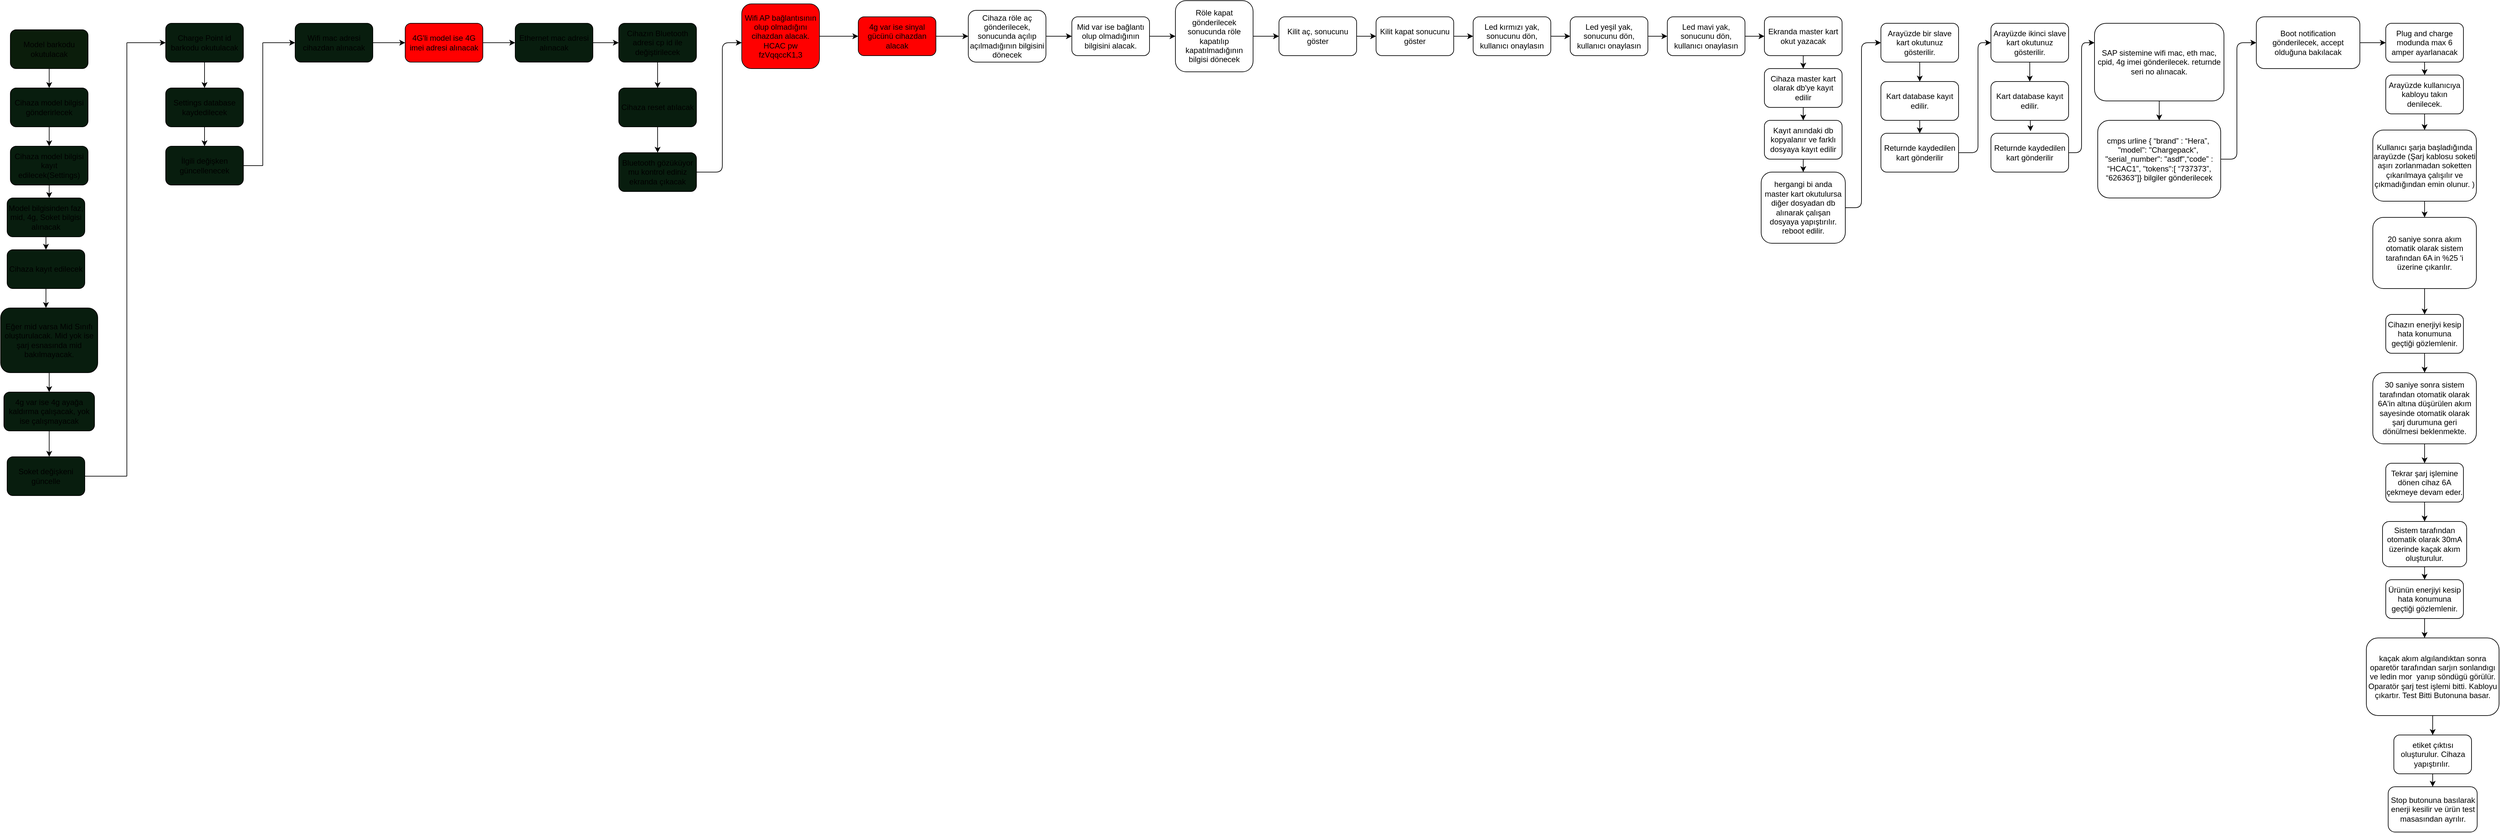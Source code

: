 <mxfile>
    <diagram id="w_6E7Ul9n7j62YZ0FRHE" name="Page-1">
        <mxGraphModel dx="487" dy="1536" grid="1" gridSize="10" guides="1" tooltips="1" connect="1" arrows="1" fold="1" page="1" pageScale="1" pageWidth="850" pageHeight="1100" math="0" shadow="0">
            <root>
                <mxCell id="0"/>
                <mxCell id="1" parent="0"/>
                <mxCell id="10" style="edgeStyle=none;html=1;" parent="1" source="3" edge="1">
                    <mxGeometry relative="1" as="geometry">
                        <mxPoint x="120" y="70.0" as="targetPoint"/>
                    </mxGeometry>
                </mxCell>
                <mxCell id="3" value="Model barkodu okutulacak" style="rounded=1;whiteSpace=wrap;html=1;fillColor=#0B1D0B;" parent="1" vertex="1">
                    <mxGeometry x="60" y="-20" width="120" height="60" as="geometry"/>
                </mxCell>
                <mxCell id="12" style="edgeStyle=none;html=1;" parent="1" source="4" edge="1">
                    <mxGeometry relative="1" as="geometry">
                        <mxPoint x="120" y="240.0" as="targetPoint"/>
                    </mxGeometry>
                </mxCell>
                <mxCell id="4" value="Cihaza model bilgisi kayıt edilecek(Settings)" style="rounded=1;whiteSpace=wrap;html=1;fillColor=#081D0E;" parent="1" vertex="1">
                    <mxGeometry x="60" y="160" width="120" height="60" as="geometry"/>
                </mxCell>
                <mxCell id="11" style="edgeStyle=none;html=1;" parent="1" source="5" edge="1">
                    <mxGeometry relative="1" as="geometry">
                        <mxPoint x="120" y="160.0" as="targetPoint"/>
                    </mxGeometry>
                </mxCell>
                <mxCell id="5" value="Cihaza model bilgisi gönderirlecek" style="rounded=1;whiteSpace=wrap;html=1;fillColor=#081D0E;" parent="1" vertex="1">
                    <mxGeometry x="60" y="70" width="120" height="60" as="geometry"/>
                </mxCell>
                <mxCell id="13" style="edgeStyle=none;html=1;" parent="1" source="6" edge="1">
                    <mxGeometry relative="1" as="geometry">
                        <mxPoint x="115" y="320" as="targetPoint"/>
                    </mxGeometry>
                </mxCell>
                <mxCell id="6" value="Model bilgisinden faz, mid, 4g, Soket bilgisi alınacak" style="rounded=1;whiteSpace=wrap;html=1;fillColor=#081D0E;" parent="1" vertex="1">
                    <mxGeometry x="55" y="240" width="120" height="60" as="geometry"/>
                </mxCell>
                <mxCell id="14" style="edgeStyle=none;html=1;" parent="1" source="7" edge="1">
                    <mxGeometry relative="1" as="geometry">
                        <mxPoint x="115" y="410" as="targetPoint"/>
                    </mxGeometry>
                </mxCell>
                <mxCell id="7" value="Cihaza kayıt edilecek" style="rounded=1;whiteSpace=wrap;html=1;fillColor=#081D0E;" parent="1" vertex="1">
                    <mxGeometry x="55" y="320" width="120" height="60" as="geometry"/>
                </mxCell>
                <mxCell id="15" style="edgeStyle=none;html=1;" parent="1" source="8" edge="1">
                    <mxGeometry relative="1" as="geometry">
                        <mxPoint x="120" y="540" as="targetPoint"/>
                    </mxGeometry>
                </mxCell>
                <mxCell id="8" value="Eğer mid varsa Mid Sınıfı oluşturulacak. Mid yok ise şarj esnasında mid bakılmayacak." style="rounded=1;whiteSpace=wrap;html=1;fillColor=#081D0E;" parent="1" vertex="1">
                    <mxGeometry x="45" y="410" width="150" height="100" as="geometry"/>
                </mxCell>
                <mxCell id="19" style="edgeStyle=none;html=1;" parent="1" source="16" edge="1">
                    <mxGeometry relative="1" as="geometry">
                        <mxPoint x="120" y="640" as="targetPoint"/>
                    </mxGeometry>
                </mxCell>
                <mxCell id="16" value="4g var ise 4g ayağa kaldırma çalışacak, yok ise çalışmayacak" style="rounded=1;whiteSpace=wrap;html=1;fillColor=#081D0E;" parent="1" vertex="1">
                    <mxGeometry x="50" y="540" width="140" height="60" as="geometry"/>
                </mxCell>
                <mxCell id="17" value="Soket değişkeni güncelle" style="rounded=1;whiteSpace=wrap;html=1;fillColor=#081D0E;" parent="1" vertex="1">
                    <mxGeometry x="55" y="640" width="120" height="60" as="geometry"/>
                </mxCell>
                <mxCell id="20" value="" style="endArrow=none;html=1;" parent="1" edge="1">
                    <mxGeometry width="50" height="50" relative="1" as="geometry">
                        <mxPoint x="175" y="670" as="sourcePoint"/>
                        <mxPoint x="240" y="670" as="targetPoint"/>
                    </mxGeometry>
                </mxCell>
                <mxCell id="21" value="" style="endArrow=none;html=1;" parent="1" edge="1">
                    <mxGeometry width="50" height="50" relative="1" as="geometry">
                        <mxPoint x="240" y="670" as="sourcePoint"/>
                        <mxPoint x="240" as="targetPoint"/>
                    </mxGeometry>
                </mxCell>
                <mxCell id="22" value="" style="endArrow=classic;html=1;" parent="1" edge="1">
                    <mxGeometry width="50" height="50" relative="1" as="geometry">
                        <mxPoint x="240" as="sourcePoint"/>
                        <mxPoint x="300" as="targetPoint"/>
                    </mxGeometry>
                </mxCell>
                <mxCell id="24" style="edgeStyle=none;html=1;" parent="1" source="23" edge="1">
                    <mxGeometry relative="1" as="geometry">
                        <mxPoint x="360" y="70.0" as="targetPoint"/>
                    </mxGeometry>
                </mxCell>
                <mxCell id="23" value="Charge Point id barkodu okutulacak" style="rounded=1;whiteSpace=wrap;html=1;fillColor=#081D0E;" parent="1" vertex="1">
                    <mxGeometry x="300" y="-30" width="120" height="60" as="geometry"/>
                </mxCell>
                <mxCell id="26" style="edgeStyle=none;html=1;" parent="1" source="25" edge="1">
                    <mxGeometry relative="1" as="geometry">
                        <mxPoint x="360" y="160.0" as="targetPoint"/>
                    </mxGeometry>
                </mxCell>
                <mxCell id="25" value="Settings database kaydedilecek" style="rounded=1;whiteSpace=wrap;html=1;fillColor=#081D0E;" parent="1" vertex="1">
                    <mxGeometry x="300" y="70" width="120" height="60" as="geometry"/>
                </mxCell>
                <mxCell id="27" value="İlgili değişken güncellenecek" style="rounded=1;whiteSpace=wrap;html=1;fillColor=#081D0E;" parent="1" vertex="1">
                    <mxGeometry x="300" y="160" width="120" height="60" as="geometry"/>
                </mxCell>
                <mxCell id="28" value="" style="endArrow=none;html=1;" parent="1" edge="1">
                    <mxGeometry width="50" height="50" relative="1" as="geometry">
                        <mxPoint x="420" y="190" as="sourcePoint"/>
                        <mxPoint x="450" y="190" as="targetPoint"/>
                    </mxGeometry>
                </mxCell>
                <mxCell id="29" value="" style="endArrow=none;html=1;" parent="1" edge="1">
                    <mxGeometry width="50" height="50" relative="1" as="geometry">
                        <mxPoint x="450" y="190" as="sourcePoint"/>
                        <mxPoint x="450" as="targetPoint"/>
                    </mxGeometry>
                </mxCell>
                <mxCell id="30" value="" style="endArrow=classic;html=1;" parent="1" edge="1">
                    <mxGeometry width="50" height="50" relative="1" as="geometry">
                        <mxPoint x="450" as="sourcePoint"/>
                        <mxPoint x="500" as="targetPoint"/>
                    </mxGeometry>
                </mxCell>
                <mxCell id="32" style="edgeStyle=none;html=1;" parent="1" source="31" edge="1">
                    <mxGeometry relative="1" as="geometry">
                        <mxPoint x="670" as="targetPoint"/>
                    </mxGeometry>
                </mxCell>
                <mxCell id="31" value="Wifi mac adresi cihazdan alınacak" style="rounded=1;whiteSpace=wrap;html=1;fillColor=#081D0E;" parent="1" vertex="1">
                    <mxGeometry x="500" y="-30" width="120" height="60" as="geometry"/>
                </mxCell>
                <mxCell id="34" style="edgeStyle=none;html=1;" parent="1" source="33" edge="1">
                    <mxGeometry relative="1" as="geometry">
                        <mxPoint x="840.0" as="targetPoint"/>
                    </mxGeometry>
                </mxCell>
                <mxCell id="33" value="4G'li model ise 4G imei adresi alınacak" style="rounded=1;whiteSpace=wrap;html=1;fillColor=#FF0000;" parent="1" vertex="1">
                    <mxGeometry x="670" y="-30" width="120" height="60" as="geometry"/>
                </mxCell>
                <mxCell id="36" style="edgeStyle=none;html=1;" parent="1" source="35" edge="1">
                    <mxGeometry relative="1" as="geometry">
                        <mxPoint x="1000.0" as="targetPoint"/>
                    </mxGeometry>
                </mxCell>
                <mxCell id="35" value="Ethernet mac adresi alınacak" style="rounded=1;whiteSpace=wrap;html=1;fillColor=#081D0E;" parent="1" vertex="1">
                    <mxGeometry x="840" y="-30" width="120" height="60" as="geometry"/>
                </mxCell>
                <mxCell id="38" style="edgeStyle=none;html=1;" parent="1" source="37" edge="1">
                    <mxGeometry relative="1" as="geometry">
                        <mxPoint x="1060.0" y="70" as="targetPoint"/>
                    </mxGeometry>
                </mxCell>
                <mxCell id="37" value="Cihazın Bluetooth adresi cp id ile değiştirilecek" style="rounded=1;whiteSpace=wrap;html=1;fillColor=#081D0E;" parent="1" vertex="1">
                    <mxGeometry x="1000" y="-30" width="120" height="60" as="geometry"/>
                </mxCell>
                <mxCell id="40" style="edgeStyle=none;html=1;" parent="1" source="39" edge="1">
                    <mxGeometry relative="1" as="geometry">
                        <mxPoint x="1060.0" y="170" as="targetPoint"/>
                    </mxGeometry>
                </mxCell>
                <mxCell id="39" value="Cihaza reset atılacak" style="rounded=1;whiteSpace=wrap;html=1;fillColor=#081D0E;" parent="1" vertex="1">
                    <mxGeometry x="1000" y="70" width="120" height="60" as="geometry"/>
                </mxCell>
                <mxCell id="42" style="edgeStyle=none;html=1;" parent="1" source="41" edge="1">
                    <mxGeometry relative="1" as="geometry">
                        <mxPoint x="1190" as="targetPoint"/>
                        <Array as="points">
                            <mxPoint x="1160" y="200"/>
                            <mxPoint x="1160"/>
                        </Array>
                    </mxGeometry>
                </mxCell>
                <mxCell id="41" value="Bluetooth gözüküyor mu kontrol ediniz ekranda çıkacak" style="rounded=1;whiteSpace=wrap;html=1;fillColor=#081D0E;" parent="1" vertex="1">
                    <mxGeometry x="1000" y="170" width="120" height="60" as="geometry"/>
                </mxCell>
                <mxCell id="44" style="edgeStyle=none;html=1;" parent="1" source="43" target="45" edge="1">
                    <mxGeometry relative="1" as="geometry">
                        <mxPoint x="1360" y="-10" as="targetPoint"/>
                    </mxGeometry>
                </mxCell>
                <mxCell id="43" value="Wifi AP bağlantısının olup olmadığını cihazdan alacak.&lt;br&gt;HCAC pw fzVqqccK1,3" style="rounded=1;whiteSpace=wrap;html=1;fillColor=#FF0000;" parent="1" vertex="1">
                    <mxGeometry x="1190" y="-60" width="120" height="100" as="geometry"/>
                </mxCell>
                <mxCell id="46" style="edgeStyle=none;html=1;" parent="1" source="45" target="47" edge="1">
                    <mxGeometry relative="1" as="geometry">
                        <mxPoint x="1540" y="-10" as="targetPoint"/>
                    </mxGeometry>
                </mxCell>
                <mxCell id="45" value="4g var ise sinyal gücünü cihazdan alacak" style="rounded=1;whiteSpace=wrap;html=1;fillColor=#FF0000;" parent="1" vertex="1">
                    <mxGeometry x="1370" y="-40" width="120" height="60" as="geometry"/>
                </mxCell>
                <mxCell id="48" style="edgeStyle=none;html=1;" parent="1" source="47" target="49" edge="1">
                    <mxGeometry relative="1" as="geometry">
                        <mxPoint x="1700" y="-10" as="targetPoint"/>
                    </mxGeometry>
                </mxCell>
                <mxCell id="47" value="Cihaza röle aç gönderilecek, sonucunda açılıp açılmadığının bilgisini dönecek" style="rounded=1;whiteSpace=wrap;html=1;" parent="1" vertex="1">
                    <mxGeometry x="1540" y="-50" width="120" height="80" as="geometry"/>
                </mxCell>
                <mxCell id="50" style="edgeStyle=none;html=1;" parent="1" source="49" target="51" edge="1">
                    <mxGeometry relative="1" as="geometry">
                        <mxPoint x="1860" y="-10" as="targetPoint"/>
                    </mxGeometry>
                </mxCell>
                <mxCell id="49" value="Mid var ise bağlantı olup olmadığının bilgisini alacak." style="rounded=1;whiteSpace=wrap;html=1;" parent="1" vertex="1">
                    <mxGeometry x="1700" y="-40" width="120" height="60" as="geometry"/>
                </mxCell>
                <mxCell id="52" style="edgeStyle=none;html=1;" parent="1" source="51" target="53" edge="1">
                    <mxGeometry relative="1" as="geometry">
                        <mxPoint x="2020" y="-10" as="targetPoint"/>
                    </mxGeometry>
                </mxCell>
                <mxCell id="51" value="Röle kapat gönderilecek sonucunda röle kapatılıp kapatılmadığının bilgisi dönecek" style="rounded=1;whiteSpace=wrap;html=1;" parent="1" vertex="1">
                    <mxGeometry x="1860" y="-65" width="120" height="110" as="geometry"/>
                </mxCell>
                <mxCell id="54" style="edgeStyle=none;html=1;" parent="1" source="53" target="55" edge="1">
                    <mxGeometry relative="1" as="geometry">
                        <mxPoint x="2180" y="-10" as="targetPoint"/>
                    </mxGeometry>
                </mxCell>
                <mxCell id="53" value="Kilit aç, sonucunu göster" style="rounded=1;whiteSpace=wrap;html=1;" parent="1" vertex="1">
                    <mxGeometry x="2020" y="-40" width="120" height="60" as="geometry"/>
                </mxCell>
                <mxCell id="59" style="edgeStyle=none;html=1;entryX=0;entryY=0.5;entryDx=0;entryDy=0;" parent="1" source="55" target="56" edge="1">
                    <mxGeometry relative="1" as="geometry"/>
                </mxCell>
                <mxCell id="55" value="Kilit kapat sonucunu göster" style="rounded=1;whiteSpace=wrap;html=1;" parent="1" vertex="1">
                    <mxGeometry x="2170" y="-40" width="120" height="60" as="geometry"/>
                </mxCell>
                <mxCell id="60" style="edgeStyle=none;html=1;entryX=0;entryY=0.5;entryDx=0;entryDy=0;" parent="1" source="56" target="57" edge="1">
                    <mxGeometry relative="1" as="geometry"/>
                </mxCell>
                <mxCell id="56" value="Led kırmızı yak, sonucunu dön, kullanıcı onaylasın" style="rounded=1;whiteSpace=wrap;html=1;" parent="1" vertex="1">
                    <mxGeometry x="2320" y="-40" width="120" height="60" as="geometry"/>
                </mxCell>
                <mxCell id="61" style="edgeStyle=none;html=1;entryX=0;entryY=0.5;entryDx=0;entryDy=0;" parent="1" source="57" target="58" edge="1">
                    <mxGeometry relative="1" as="geometry"/>
                </mxCell>
                <mxCell id="57" value="Led yeşil yak, sonucunu dön, kullanıcı onaylasın" style="rounded=1;whiteSpace=wrap;html=1;" parent="1" vertex="1">
                    <mxGeometry x="2470" y="-40" width="120" height="60" as="geometry"/>
                </mxCell>
                <mxCell id="63" style="edgeStyle=none;html=1;entryX=0;entryY=0.5;entryDx=0;entryDy=0;" parent="1" source="58" target="62" edge="1">
                    <mxGeometry relative="1" as="geometry"/>
                </mxCell>
                <mxCell id="58" value="Led mavi yak, sonucunu dön, kullanıcı onaylasın" style="rounded=1;whiteSpace=wrap;html=1;" parent="1" vertex="1">
                    <mxGeometry x="2620" y="-40" width="120" height="60" as="geometry"/>
                </mxCell>
                <mxCell id="65" style="edgeStyle=none;html=1;" parent="1" source="62" target="66" edge="1">
                    <mxGeometry relative="1" as="geometry">
                        <mxPoint x="2830" y="40" as="targetPoint"/>
                    </mxGeometry>
                </mxCell>
                <mxCell id="62" value="Ekranda master kart okut yazacak" style="rounded=1;whiteSpace=wrap;html=1;" parent="1" vertex="1">
                    <mxGeometry x="2770" y="-40" width="120" height="60" as="geometry"/>
                </mxCell>
                <mxCell id="67" style="edgeStyle=none;html=1;" parent="1" source="66" edge="1">
                    <mxGeometry relative="1" as="geometry">
                        <mxPoint x="2830" y="120" as="targetPoint"/>
                    </mxGeometry>
                </mxCell>
                <mxCell id="66" value="Cihaza master kart olarak db'ye kayıt edilir" style="rounded=1;whiteSpace=wrap;html=1;" parent="1" vertex="1">
                    <mxGeometry x="2770" y="40" width="120" height="60" as="geometry"/>
                </mxCell>
                <mxCell id="69" style="edgeStyle=none;html=1;" parent="1" source="68" target="70" edge="1">
                    <mxGeometry relative="1" as="geometry">
                        <mxPoint x="2830" y="200" as="targetPoint"/>
                    </mxGeometry>
                </mxCell>
                <mxCell id="68" value="Kayıt anındaki db kopyalanır ve farklı dosyaya kayıt edilir" style="rounded=1;whiteSpace=wrap;html=1;" parent="1" vertex="1">
                    <mxGeometry x="2770" y="120" width="120" height="60" as="geometry"/>
                </mxCell>
                <mxCell id="71" style="edgeStyle=none;html=1;" parent="1" source="70" edge="1">
                    <mxGeometry relative="1" as="geometry">
                        <mxPoint x="2950" as="targetPoint"/>
                        <Array as="points">
                            <mxPoint x="2920" y="255"/>
                            <mxPoint x="2920"/>
                        </Array>
                    </mxGeometry>
                </mxCell>
                <mxCell id="70" value="hergangi bi anda master kart okutulursa diğer dosyadan db alınarak çalışan dosyaya yapıştırılır. reboot edilir." style="rounded=1;whiteSpace=wrap;html=1;" parent="1" vertex="1">
                    <mxGeometry x="2765" y="200" width="130" height="110" as="geometry"/>
                </mxCell>
                <mxCell id="73" style="edgeStyle=none;html=1;" parent="1" source="72" edge="1">
                    <mxGeometry relative="1" as="geometry">
                        <mxPoint x="3010" y="60" as="targetPoint"/>
                    </mxGeometry>
                </mxCell>
                <mxCell id="72" value="Arayüzde bir slave kart okutunuz gösterilir." style="rounded=1;whiteSpace=wrap;html=1;" parent="1" vertex="1">
                    <mxGeometry x="2950" y="-30" width="120" height="60" as="geometry"/>
                </mxCell>
                <mxCell id="80" style="edgeStyle=none;html=1;entryX=0.5;entryY=0;entryDx=0;entryDy=0;" parent="1" source="74" target="75" edge="1">
                    <mxGeometry relative="1" as="geometry"/>
                </mxCell>
                <mxCell id="74" value="Kart database kayıt edilir." style="rounded=1;whiteSpace=wrap;html=1;" parent="1" vertex="1">
                    <mxGeometry x="2950" y="60" width="120" height="60" as="geometry"/>
                </mxCell>
                <mxCell id="76" style="edgeStyle=none;html=1;" parent="1" source="75" edge="1">
                    <mxGeometry relative="1" as="geometry">
                        <mxPoint x="3120" as="targetPoint"/>
                        <Array as="points">
                            <mxPoint x="3100" y="170"/>
                            <mxPoint x="3100"/>
                        </Array>
                    </mxGeometry>
                </mxCell>
                <mxCell id="75" value="Returnde kaydedilen kart gönderilir" style="rounded=1;whiteSpace=wrap;html=1;" parent="1" vertex="1">
                    <mxGeometry x="2950" y="140" width="120" height="60" as="geometry"/>
                </mxCell>
                <mxCell id="81" style="edgeStyle=none;html=1;entryX=0.5;entryY=0;entryDx=0;entryDy=0;" parent="1" source="77" target="78" edge="1">
                    <mxGeometry relative="1" as="geometry"/>
                </mxCell>
                <mxCell id="77" value="Arayüzde ikinci slave kart okutunuz gösterilir." style="rounded=1;whiteSpace=wrap;html=1;" parent="1" vertex="1">
                    <mxGeometry x="3120" y="-30" width="120" height="60" as="geometry"/>
                </mxCell>
                <mxCell id="82" style="edgeStyle=none;html=1;entryX=0.51;entryY=-0.055;entryDx=0;entryDy=0;entryPerimeter=0;" parent="1" source="78" target="79" edge="1">
                    <mxGeometry relative="1" as="geometry"/>
                </mxCell>
                <mxCell id="78" value="Kart database kayıt edilir." style="rounded=1;whiteSpace=wrap;html=1;" parent="1" vertex="1">
                    <mxGeometry x="3120" y="60" width="120" height="60" as="geometry"/>
                </mxCell>
                <mxCell id="84" style="edgeStyle=none;html=1;" parent="1" source="79" edge="1">
                    <mxGeometry relative="1" as="geometry">
                        <mxPoint x="3280" as="targetPoint"/>
                        <Array as="points">
                            <mxPoint x="3260" y="170"/>
                            <mxPoint x="3260"/>
                        </Array>
                    </mxGeometry>
                </mxCell>
                <mxCell id="79" value="Returnde kaydedilen kart gönderilir" style="rounded=1;whiteSpace=wrap;html=1;" parent="1" vertex="1">
                    <mxGeometry x="3120" y="140" width="120" height="60" as="geometry"/>
                </mxCell>
                <mxCell id="86" style="edgeStyle=none;html=1;" parent="1" source="85" target="87" edge="1">
                    <mxGeometry relative="1" as="geometry">
                        <mxPoint x="3380" y="130" as="targetPoint"/>
                    </mxGeometry>
                </mxCell>
                <mxCell id="85" value="SAP sistemine wifi mac, eth mac, cpid, 4g imei gönderilecek. returnde seri no alınacak." style="rounded=1;whiteSpace=wrap;html=1;" parent="1" vertex="1">
                    <mxGeometry x="3280" y="-30" width="200" height="120" as="geometry"/>
                </mxCell>
                <mxCell id="88" style="edgeStyle=none;html=1;" parent="1" source="87" edge="1">
                    <mxGeometry relative="1" as="geometry">
                        <mxPoint x="3530" as="targetPoint"/>
                        <Array as="points">
                            <mxPoint x="3500" y="180"/>
                            <mxPoint x="3500"/>
                        </Array>
                    </mxGeometry>
                </mxCell>
                <mxCell id="87" value="cmps urline&amp;nbsp;{ “brand” : “Hera”,&amp;nbsp; &quot;model&quot;: &quot;Chargepack“,&amp;nbsp; &quot;serial_number&quot;: &quot;asdf&quot;,“code” : “HCAC1”, &quot;tokens&quot;:[ “737373”, “626363”]} bilgiler gönderilecek" style="rounded=1;whiteSpace=wrap;html=1;" parent="1" vertex="1">
                    <mxGeometry x="3285" y="120" width="190" height="120" as="geometry"/>
                </mxCell>
                <mxCell id="90" style="edgeStyle=none;html=1;" parent="1" source="89" target="91" edge="1">
                    <mxGeometry relative="1" as="geometry">
                        <mxPoint x="3720" as="targetPoint"/>
                    </mxGeometry>
                </mxCell>
                <mxCell id="89" value="Boot notification gönderilecek, accept olduğuna bakılacak" style="rounded=1;whiteSpace=wrap;html=1;" parent="1" vertex="1">
                    <mxGeometry x="3530" y="-40" width="160" height="80" as="geometry"/>
                </mxCell>
                <mxCell id="92" style="edgeStyle=none;html=1;" parent="1" source="91" target="93" edge="1">
                    <mxGeometry relative="1" as="geometry">
                        <mxPoint x="3790" y="60" as="targetPoint"/>
                    </mxGeometry>
                </mxCell>
                <mxCell id="91" value="Plug and charge modunda max 6 amper ayarlanacak" style="rounded=1;whiteSpace=wrap;html=1;" parent="1" vertex="1">
                    <mxGeometry x="3730" y="-30" width="120" height="60" as="geometry"/>
                </mxCell>
                <mxCell id="94" style="edgeStyle=none;html=1;" parent="1" source="93" target="95" edge="1">
                    <mxGeometry relative="1" as="geometry">
                        <mxPoint x="3790" y="140" as="targetPoint"/>
                    </mxGeometry>
                </mxCell>
                <mxCell id="93" value="Arayüzde kullanıcıya kabloyu takın denilecek." style="rounded=1;whiteSpace=wrap;html=1;" parent="1" vertex="1">
                    <mxGeometry x="3730" y="50" width="120" height="60" as="geometry"/>
                </mxCell>
                <mxCell id="96" style="edgeStyle=none;html=1;" parent="1" source="95" edge="1">
                    <mxGeometry relative="1" as="geometry">
                        <mxPoint x="3790" y="270" as="targetPoint"/>
                    </mxGeometry>
                </mxCell>
                <mxCell id="95" value="Kullanıcı şarja başladığında arayüzde (Şarj kablosu soketi aşırı zorlanmadan soketten çıkarılmaya çalışılır ve çıkmadığından emin olunur. )&lt;br&gt;" style="rounded=1;whiteSpace=wrap;html=1;" parent="1" vertex="1">
                    <mxGeometry x="3710" y="135" width="160" height="110" as="geometry"/>
                </mxCell>
                <mxCell id="98" style="edgeStyle=none;html=1;" parent="1" source="97" edge="1">
                    <mxGeometry relative="1" as="geometry">
                        <mxPoint x="3790" y="420" as="targetPoint"/>
                    </mxGeometry>
                </mxCell>
                <mxCell id="97" value="20 saniye sonra akım otomatik olarak sistem tarafından 6A in %25 'i üzerine çıkarılır." style="rounded=1;whiteSpace=wrap;html=1;" parent="1" vertex="1">
                    <mxGeometry x="3710" y="270" width="160" height="110" as="geometry"/>
                </mxCell>
                <mxCell id="100" style="edgeStyle=none;html=1;" parent="1" source="99" target="101" edge="1">
                    <mxGeometry relative="1" as="geometry">
                        <mxPoint x="3790" y="510" as="targetPoint"/>
                    </mxGeometry>
                </mxCell>
                <mxCell id="99" value="Cihazın enerjiyi kesip hata konumuna geçtiği gözlemlenir." style="rounded=1;whiteSpace=wrap;html=1;" parent="1" vertex="1">
                    <mxGeometry x="3730" y="420" width="120" height="60" as="geometry"/>
                </mxCell>
                <mxCell id="102" style="edgeStyle=none;html=1;" parent="1" source="101" target="103" edge="1">
                    <mxGeometry relative="1" as="geometry">
                        <mxPoint x="3790" y="650" as="targetPoint"/>
                    </mxGeometry>
                </mxCell>
                <mxCell id="101" value="30 saniye sonra sistem tarafından otomatik olarak 6A'in altına düşürülen akım sayesinde otomatik olarak şarj durumuna geri dönülmesi beklenmekte." style="rounded=1;whiteSpace=wrap;html=1;" parent="1" vertex="1">
                    <mxGeometry x="3710" y="510" width="160" height="110" as="geometry"/>
                </mxCell>
                <mxCell id="104" style="edgeStyle=none;html=1;" parent="1" source="103" target="105" edge="1">
                    <mxGeometry relative="1" as="geometry">
                        <mxPoint x="3790" y="740" as="targetPoint"/>
                    </mxGeometry>
                </mxCell>
                <mxCell id="103" value="Tekrar şarj işlemine dönen cihaz 6A çekmeye devam eder." style="rounded=1;whiteSpace=wrap;html=1;" parent="1" vertex="1">
                    <mxGeometry x="3730" y="650" width="120" height="60" as="geometry"/>
                </mxCell>
                <mxCell id="106" style="edgeStyle=none;html=1;" parent="1" source="105" target="107" edge="1">
                    <mxGeometry relative="1" as="geometry">
                        <mxPoint x="3790" y="840" as="targetPoint"/>
                    </mxGeometry>
                </mxCell>
                <mxCell id="105" value="Sistem tarafından otomatik olarak 30mA üzerinde kaçak akım oluşturulur." style="rounded=1;whiteSpace=wrap;html=1;" parent="1" vertex="1">
                    <mxGeometry x="3725" y="740" width="130" height="70" as="geometry"/>
                </mxCell>
                <mxCell id="109" style="edgeStyle=none;html=1;entryX=0.439;entryY=0;entryDx=0;entryDy=0;entryPerimeter=0;" parent="1" source="107" target="108" edge="1">
                    <mxGeometry relative="1" as="geometry"/>
                </mxCell>
                <mxCell id="107" value="Ürünün enerjiyi kesip hata konumuna geçtiği gözlemlenir." style="rounded=1;whiteSpace=wrap;html=1;" parent="1" vertex="1">
                    <mxGeometry x="3730" y="830" width="120" height="60" as="geometry"/>
                </mxCell>
                <mxCell id="110" style="edgeStyle=none;html=1;" parent="1" source="108" target="111" edge="1">
                    <mxGeometry relative="1" as="geometry">
                        <mxPoint x="3802.5" y="1070" as="targetPoint"/>
                    </mxGeometry>
                </mxCell>
                <mxCell id="108" value="kaçak akım algılandıktan sonra oparetör tarafından sarjın sonlandıgı ve ledin mor&amp;nbsp; yanıp söndügü görülür. Oparatör şarj test işlemi bitti. Kabloyu çıkartır. Test Bitti Butonuna basar." style="rounded=1;whiteSpace=wrap;html=1;" parent="1" vertex="1">
                    <mxGeometry x="3700" y="920" width="205" height="120" as="geometry"/>
                </mxCell>
                <mxCell id="112" style="edgeStyle=none;html=1;" parent="1" source="111" target="113" edge="1">
                    <mxGeometry relative="1" as="geometry">
                        <mxPoint x="3802.5" y="1160" as="targetPoint"/>
                    </mxGeometry>
                </mxCell>
                <mxCell id="111" value="etiket çıktısı oluşturulur. Cihaza yapıştırılır.&amp;nbsp;" style="rounded=1;whiteSpace=wrap;html=1;" parent="1" vertex="1">
                    <mxGeometry x="3742.5" y="1070" width="120" height="60" as="geometry"/>
                </mxCell>
                <mxCell id="113" value="Stop butonuna basılarak enerji kesilir ve ürün test masasından ayrılır." style="rounded=1;whiteSpace=wrap;html=1;" parent="1" vertex="1">
                    <mxGeometry x="3733.75" y="1150" width="137.5" height="70" as="geometry"/>
                </mxCell>
            </root>
        </mxGraphModel>
    </diagram>
</mxfile>